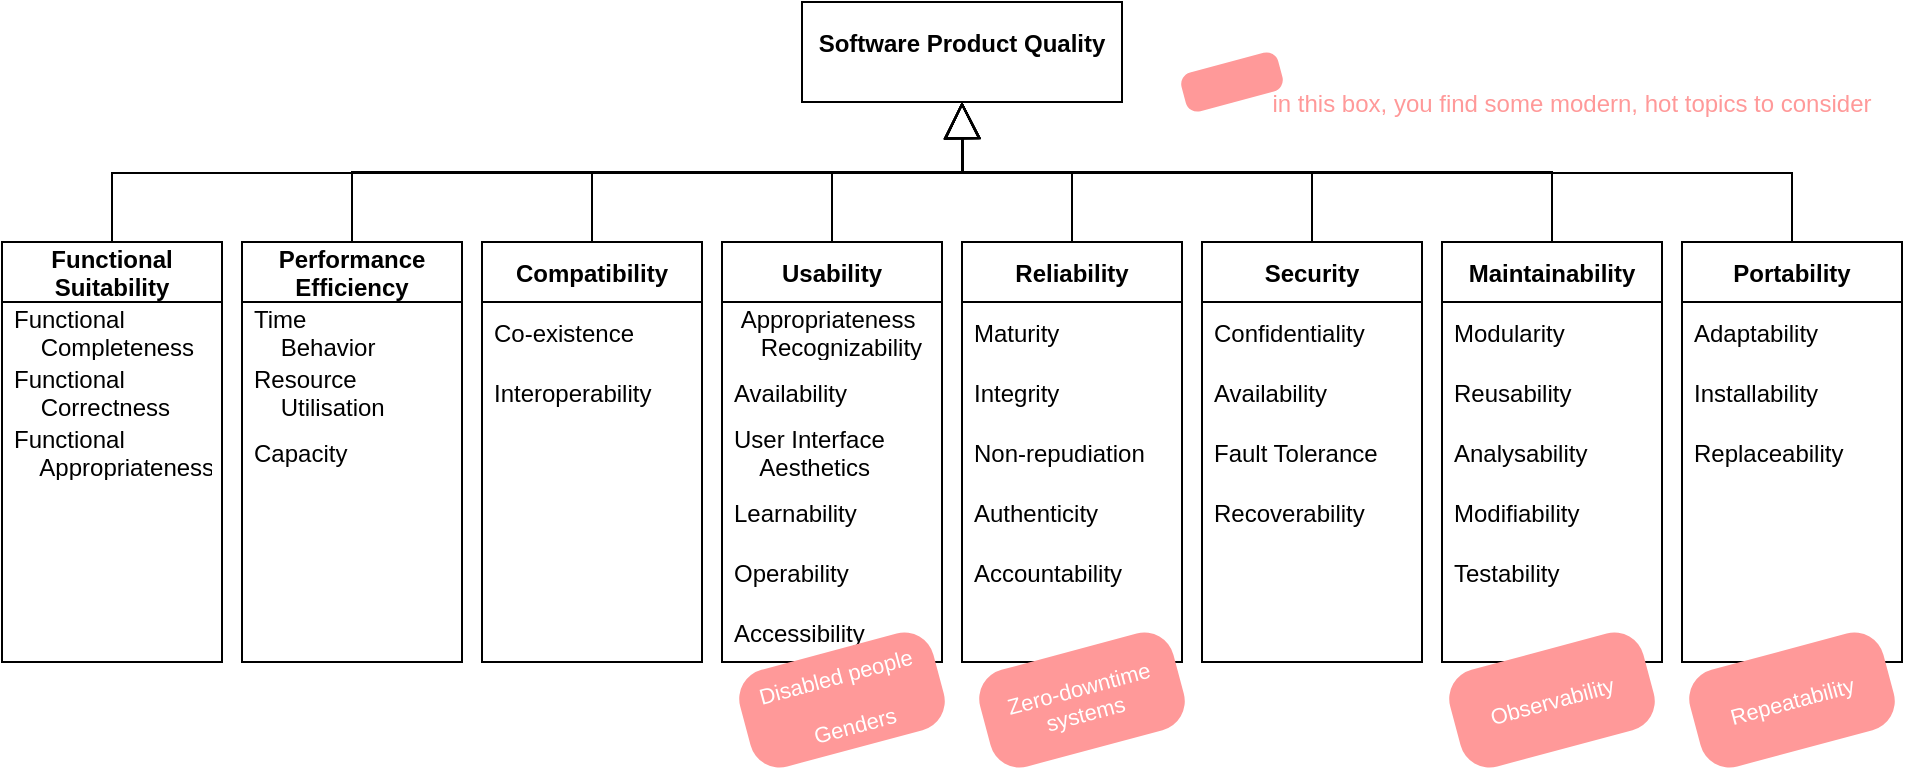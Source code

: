 <mxfile>
    <diagram id="czvxAb2iKpPtE8EkLGl7" name="Seite-1">
        <mxGraphModel dx="729" dy="559" grid="1" gridSize="10" guides="1" tooltips="1" connect="1" arrows="1" fold="1" page="1" pageScale="1" pageWidth="1169" pageHeight="827" math="0" shadow="0">
            <root>
                <mxCell id="0"/>
                <mxCell id="1" parent="0"/>
                <mxCell id="L7OUzsxzNEVT8pOXIUQ5-13" value="&#10;Software Product Quality" style="verticalAlign=top;align=center;overflow=fill;fontSize=12;fontFamily=Helvetica;fontStyle=1" parent="1" vertex="1">
                    <mxGeometry x="440" y="40" width="160" height="50" as="geometry"/>
                </mxCell>
                <mxCell id="9X4l0IQlaEuJvsT15UHs-3" value="&#10;Functional&#10;Suitability&#10; " style="swimlane;fontStyle=1;childLayout=stackLayout;horizontal=1;startSize=30;horizontalStack=0;resizeParent=1;resizeParentMax=0;resizeLast=0;collapsible=1;marginBottom=0;fillColor=default;html=0;" parent="1" vertex="1">
                    <mxGeometry x="40" y="160" width="110" height="210" as="geometry">
                        <mxRectangle x="40" y="160" width="100" height="70" as="alternateBounds"/>
                    </mxGeometry>
                </mxCell>
                <mxCell id="9X4l0IQlaEuJvsT15UHs-4" value="Functional&#10;    Completeness" style="text;strokeColor=none;fillColor=none;align=left;verticalAlign=middle;spacingLeft=4;spacingRight=4;overflow=hidden;points=[[0,0.5],[1,0.5]];portConstraint=eastwest;rotatable=0;html=0;fontStyle=0" parent="9X4l0IQlaEuJvsT15UHs-3" vertex="1">
                    <mxGeometry y="30" width="110" height="30" as="geometry"/>
                </mxCell>
                <mxCell id="9X4l0IQlaEuJvsT15UHs-5" value="Functional&#10;    Correctness" style="text;strokeColor=none;fillColor=none;align=left;verticalAlign=middle;spacingLeft=4;spacingRight=4;overflow=hidden;points=[[0,0.5],[1,0.5]];portConstraint=eastwest;rotatable=0;html=0;" parent="9X4l0IQlaEuJvsT15UHs-3" vertex="1">
                    <mxGeometry y="60" width="110" height="30" as="geometry"/>
                </mxCell>
                <mxCell id="9X4l0IQlaEuJvsT15UHs-6" value="Functional&#10;    Appropriateness" style="text;strokeColor=none;fillColor=none;align=left;verticalAlign=middle;spacingLeft=4;spacingRight=4;overflow=hidden;points=[[0,0.5],[1,0.5]];portConstraint=eastwest;rotatable=0;html=0;" parent="9X4l0IQlaEuJvsT15UHs-3" vertex="1">
                    <mxGeometry y="90" width="110" height="30" as="geometry"/>
                </mxCell>
                <mxCell id="9X4l0IQlaEuJvsT15UHs-10" style="text;strokeColor=none;fillColor=none;align=left;verticalAlign=middle;spacingLeft=4;spacingRight=4;overflow=hidden;points=[[0,0.5],[1,0.5]];portConstraint=eastwest;rotatable=0;html=0;" parent="9X4l0IQlaEuJvsT15UHs-3" vertex="1">
                    <mxGeometry y="120" width="110" height="30" as="geometry"/>
                </mxCell>
                <mxCell id="9X4l0IQlaEuJvsT15UHs-9" style="text;strokeColor=none;fillColor=none;align=left;verticalAlign=middle;spacingLeft=4;spacingRight=4;overflow=hidden;points=[[0,0.5],[1,0.5]];portConstraint=eastwest;rotatable=0;html=0;" parent="9X4l0IQlaEuJvsT15UHs-3" vertex="1">
                    <mxGeometry y="150" width="110" height="30" as="geometry"/>
                </mxCell>
                <mxCell id="9X4l0IQlaEuJvsT15UHs-8" style="text;strokeColor=none;fillColor=none;align=left;verticalAlign=middle;spacingLeft=4;spacingRight=4;overflow=hidden;points=[[0,0.5],[1,0.5]];portConstraint=eastwest;rotatable=0;html=0;" parent="9X4l0IQlaEuJvsT15UHs-3" vertex="1">
                    <mxGeometry y="180" width="110" height="30" as="geometry"/>
                </mxCell>
                <mxCell id="9X4l0IQlaEuJvsT15UHs-11" value="&#10;Performance&#10;Efficiency&#10; " style="swimlane;fontStyle=1;childLayout=stackLayout;horizontal=1;startSize=30;horizontalStack=0;resizeParent=1;resizeParentMax=0;resizeLast=0;collapsible=1;marginBottom=0;fillColor=default;html=0;" parent="1" vertex="1">
                    <mxGeometry x="160" y="160" width="110" height="210" as="geometry">
                        <mxRectangle x="40" y="160" width="100" height="70" as="alternateBounds"/>
                    </mxGeometry>
                </mxCell>
                <mxCell id="9X4l0IQlaEuJvsT15UHs-12" value="Time&#10;    Behavior" style="text;strokeColor=none;fillColor=none;align=left;verticalAlign=middle;spacingLeft=4;spacingRight=4;overflow=hidden;points=[[0,0.5],[1,0.5]];portConstraint=eastwest;rotatable=0;html=0;fontStyle=0" parent="9X4l0IQlaEuJvsT15UHs-11" vertex="1">
                    <mxGeometry y="30" width="110" height="30" as="geometry"/>
                </mxCell>
                <mxCell id="9X4l0IQlaEuJvsT15UHs-13" value="Resource&#10;    Utilisation" style="text;strokeColor=none;fillColor=none;align=left;verticalAlign=middle;spacingLeft=4;spacingRight=4;overflow=hidden;points=[[0,0.5],[1,0.5]];portConstraint=eastwest;rotatable=0;html=0;" parent="9X4l0IQlaEuJvsT15UHs-11" vertex="1">
                    <mxGeometry y="60" width="110" height="30" as="geometry"/>
                </mxCell>
                <mxCell id="9X4l0IQlaEuJvsT15UHs-14" value="Capacity " style="text;strokeColor=none;fillColor=none;align=left;verticalAlign=middle;spacingLeft=4;spacingRight=4;overflow=hidden;points=[[0,0.5],[1,0.5]];portConstraint=eastwest;rotatable=0;html=0;" parent="9X4l0IQlaEuJvsT15UHs-11" vertex="1">
                    <mxGeometry y="90" width="110" height="30" as="geometry"/>
                </mxCell>
                <mxCell id="9X4l0IQlaEuJvsT15UHs-15" style="text;strokeColor=none;fillColor=none;align=left;verticalAlign=middle;spacingLeft=4;spacingRight=4;overflow=hidden;points=[[0,0.5],[1,0.5]];portConstraint=eastwest;rotatable=0;html=0;" parent="9X4l0IQlaEuJvsT15UHs-11" vertex="1">
                    <mxGeometry y="120" width="110" height="30" as="geometry"/>
                </mxCell>
                <mxCell id="9X4l0IQlaEuJvsT15UHs-16" style="text;strokeColor=none;fillColor=none;align=left;verticalAlign=middle;spacingLeft=4;spacingRight=4;overflow=hidden;points=[[0,0.5],[1,0.5]];portConstraint=eastwest;rotatable=0;html=0;" parent="9X4l0IQlaEuJvsT15UHs-11" vertex="1">
                    <mxGeometry y="150" width="110" height="30" as="geometry"/>
                </mxCell>
                <mxCell id="9X4l0IQlaEuJvsT15UHs-17" style="text;strokeColor=none;fillColor=none;align=left;verticalAlign=middle;spacingLeft=4;spacingRight=4;overflow=hidden;points=[[0,0.5],[1,0.5]];portConstraint=eastwest;rotatable=0;html=0;" parent="9X4l0IQlaEuJvsT15UHs-11" vertex="1">
                    <mxGeometry y="180" width="110" height="30" as="geometry"/>
                </mxCell>
                <mxCell id="9X4l0IQlaEuJvsT15UHs-18" value="Compatibility" style="swimlane;fontStyle=1;childLayout=stackLayout;horizontal=1;startSize=30;horizontalStack=0;resizeParent=1;resizeParentMax=0;resizeLast=0;collapsible=1;marginBottom=0;fillColor=default;html=0;" parent="1" vertex="1">
                    <mxGeometry x="280" y="160" width="110" height="210" as="geometry">
                        <mxRectangle x="40" y="160" width="100" height="70" as="alternateBounds"/>
                    </mxGeometry>
                </mxCell>
                <mxCell id="9X4l0IQlaEuJvsT15UHs-19" value="Co-existence" style="text;strokeColor=none;fillColor=none;align=left;verticalAlign=middle;spacingLeft=4;spacingRight=4;overflow=hidden;points=[[0,0.5],[1,0.5]];portConstraint=eastwest;rotatable=0;html=0;fontStyle=0" parent="9X4l0IQlaEuJvsT15UHs-18" vertex="1">
                    <mxGeometry y="30" width="110" height="30" as="geometry"/>
                </mxCell>
                <mxCell id="9X4l0IQlaEuJvsT15UHs-20" value="Interoperability" style="text;strokeColor=none;fillColor=none;align=left;verticalAlign=middle;spacingLeft=4;spacingRight=4;overflow=hidden;points=[[0,0.5],[1,0.5]];portConstraint=eastwest;rotatable=0;html=0;" parent="9X4l0IQlaEuJvsT15UHs-18" vertex="1">
                    <mxGeometry y="60" width="110" height="30" as="geometry"/>
                </mxCell>
                <mxCell id="9X4l0IQlaEuJvsT15UHs-22" style="text;strokeColor=none;fillColor=none;align=left;verticalAlign=middle;spacingLeft=4;spacingRight=4;overflow=hidden;points=[[0,0.5],[1,0.5]];portConstraint=eastwest;rotatable=0;html=0;" parent="9X4l0IQlaEuJvsT15UHs-18" vertex="1">
                    <mxGeometry y="90" width="110" height="30" as="geometry"/>
                </mxCell>
                <mxCell id="9X4l0IQlaEuJvsT15UHs-23" style="text;strokeColor=none;fillColor=none;align=left;verticalAlign=middle;spacingLeft=4;spacingRight=4;overflow=hidden;points=[[0,0.5],[1,0.5]];portConstraint=eastwest;rotatable=0;html=0;" parent="9X4l0IQlaEuJvsT15UHs-18" vertex="1">
                    <mxGeometry y="120" width="110" height="30" as="geometry"/>
                </mxCell>
                <mxCell id="9X4l0IQlaEuJvsT15UHs-24" style="text;strokeColor=none;fillColor=none;align=left;verticalAlign=middle;spacingLeft=4;spacingRight=4;overflow=hidden;points=[[0,0.5],[1,0.5]];portConstraint=eastwest;rotatable=0;html=0;" parent="9X4l0IQlaEuJvsT15UHs-18" vertex="1">
                    <mxGeometry y="150" width="110" height="30" as="geometry"/>
                </mxCell>
                <mxCell id="9X4l0IQlaEuJvsT15UHs-25" style="text;strokeColor=none;fillColor=none;align=left;verticalAlign=middle;spacingLeft=4;spacingRight=4;overflow=hidden;points=[[0,0.5],[1,0.5]];portConstraint=eastwest;rotatable=0;html=0;" parent="9X4l0IQlaEuJvsT15UHs-18" vertex="1">
                    <mxGeometry y="180" width="110" height="30" as="geometry"/>
                </mxCell>
                <mxCell id="9X4l0IQlaEuJvsT15UHs-27" value="Usability" style="swimlane;fontStyle=1;childLayout=stackLayout;horizontal=1;startSize=30;horizontalStack=0;resizeParent=1;resizeParentMax=0;resizeLast=0;collapsible=1;marginBottom=0;fillColor=default;html=0;" parent="1" vertex="1">
                    <mxGeometry x="400" y="160" width="110" height="210" as="geometry">
                        <mxRectangle x="40" y="160" width="100" height="70" as="alternateBounds"/>
                    </mxGeometry>
                </mxCell>
                <mxCell id="9X4l0IQlaEuJvsT15UHs-28" value=" Appropriateness&#10;    Recognizability" style="text;strokeColor=none;fillColor=none;align=left;verticalAlign=middle;spacingLeft=4;spacingRight=4;overflow=hidden;points=[[0,0.5],[1,0.5]];portConstraint=eastwest;rotatable=0;html=0;fontStyle=0" parent="9X4l0IQlaEuJvsT15UHs-27" vertex="1">
                    <mxGeometry y="30" width="110" height="30" as="geometry"/>
                </mxCell>
                <mxCell id="9X4l0IQlaEuJvsT15UHs-29" value="Availability" style="text;strokeColor=none;fillColor=none;align=left;verticalAlign=middle;spacingLeft=4;spacingRight=4;overflow=hidden;points=[[0,0.5],[1,0.5]];portConstraint=eastwest;rotatable=0;html=0;" parent="9X4l0IQlaEuJvsT15UHs-27" vertex="1">
                    <mxGeometry y="60" width="110" height="30" as="geometry"/>
                </mxCell>
                <mxCell id="9X4l0IQlaEuJvsT15UHs-30" value="User Interface&#10;    Aesthetics" style="text;strokeColor=none;fillColor=none;align=left;verticalAlign=middle;spacingLeft=4;spacingRight=4;overflow=hidden;points=[[0,0.5],[1,0.5]];portConstraint=eastwest;rotatable=0;html=0;" parent="9X4l0IQlaEuJvsT15UHs-27" vertex="1">
                    <mxGeometry y="90" width="110" height="30" as="geometry"/>
                </mxCell>
                <mxCell id="9X4l0IQlaEuJvsT15UHs-31" value="Learnability" style="text;strokeColor=none;fillColor=none;align=left;verticalAlign=middle;spacingLeft=4;spacingRight=4;overflow=hidden;points=[[0,0.5],[1,0.5]];portConstraint=eastwest;rotatable=0;html=0;" parent="9X4l0IQlaEuJvsT15UHs-27" vertex="1">
                    <mxGeometry y="120" width="110" height="30" as="geometry"/>
                </mxCell>
                <mxCell id="9X4l0IQlaEuJvsT15UHs-32" value="Operability" style="text;strokeColor=none;fillColor=none;align=left;verticalAlign=middle;spacingLeft=4;spacingRight=4;overflow=hidden;points=[[0,0.5],[1,0.5]];portConstraint=eastwest;rotatable=0;html=0;" parent="9X4l0IQlaEuJvsT15UHs-27" vertex="1">
                    <mxGeometry y="150" width="110" height="30" as="geometry"/>
                </mxCell>
                <mxCell id="9X4l0IQlaEuJvsT15UHs-33" value="Accessibility" style="text;strokeColor=none;fillColor=none;align=left;verticalAlign=middle;spacingLeft=4;spacingRight=4;overflow=hidden;points=[[0,0.5],[1,0.5]];portConstraint=eastwest;rotatable=0;html=0;" parent="9X4l0IQlaEuJvsT15UHs-27" vertex="1">
                    <mxGeometry y="180" width="110" height="30" as="geometry"/>
                </mxCell>
                <mxCell id="9X4l0IQlaEuJvsT15UHs-35" value="" style="rounded=1;fontSize=11;fillColor=#FF9999;strokeColor=none;fontColor=#FFFFFF;verticalAlign=top;rotation=-15;arcSize=30;" parent="1" vertex="1">
                    <mxGeometry x="630" y="70" width="50" height="20" as="geometry"/>
                </mxCell>
                <mxCell id="9X4l0IQlaEuJvsT15UHs-36" value="in this box, you find some modern, hot topics to consider" style="text;strokeColor=none;fillColor=none;align=center;verticalAlign=middle;rounded=0;fontColor=#FF9999;" parent="1" vertex="1">
                    <mxGeometry x="660" y="75" width="330" height="30" as="geometry"/>
                </mxCell>
                <mxCell id="9X4l0IQlaEuJvsT15UHs-37" value="Reliability" style="swimlane;fontStyle=1;childLayout=stackLayout;horizontal=1;startSize=30;horizontalStack=0;resizeParent=1;resizeParentMax=0;resizeLast=0;collapsible=1;marginBottom=0;fillColor=default;html=0;" parent="1" vertex="1">
                    <mxGeometry x="520" y="160" width="110" height="210" as="geometry">
                        <mxRectangle x="40" y="160" width="100" height="70" as="alternateBounds"/>
                    </mxGeometry>
                </mxCell>
                <mxCell id="9X4l0IQlaEuJvsT15UHs-38" value="Maturity" style="text;strokeColor=none;fillColor=none;align=left;verticalAlign=middle;spacingLeft=4;spacingRight=4;overflow=hidden;points=[[0,0.5],[1,0.5]];portConstraint=eastwest;rotatable=0;html=0;fontStyle=0" parent="9X4l0IQlaEuJvsT15UHs-37" vertex="1">
                    <mxGeometry y="30" width="110" height="30" as="geometry"/>
                </mxCell>
                <mxCell id="9X4l0IQlaEuJvsT15UHs-39" value="Integrity" style="text;strokeColor=none;fillColor=none;align=left;verticalAlign=middle;spacingLeft=4;spacingRight=4;overflow=hidden;points=[[0,0.5],[1,0.5]];portConstraint=eastwest;rotatable=0;html=0;" parent="9X4l0IQlaEuJvsT15UHs-37" vertex="1">
                    <mxGeometry y="60" width="110" height="30" as="geometry"/>
                </mxCell>
                <mxCell id="9X4l0IQlaEuJvsT15UHs-40" value="Non-repudiation" style="text;strokeColor=none;fillColor=none;align=left;verticalAlign=middle;spacingLeft=4;spacingRight=4;overflow=hidden;points=[[0,0.5],[1,0.5]];portConstraint=eastwest;rotatable=0;html=0;" parent="9X4l0IQlaEuJvsT15UHs-37" vertex="1">
                    <mxGeometry y="90" width="110" height="30" as="geometry"/>
                </mxCell>
                <mxCell id="9X4l0IQlaEuJvsT15UHs-41" value="Authenticity" style="text;strokeColor=none;fillColor=none;align=left;verticalAlign=middle;spacingLeft=4;spacingRight=4;overflow=hidden;points=[[0,0.5],[1,0.5]];portConstraint=eastwest;rotatable=0;html=0;" parent="9X4l0IQlaEuJvsT15UHs-37" vertex="1">
                    <mxGeometry y="120" width="110" height="30" as="geometry"/>
                </mxCell>
                <mxCell id="9X4l0IQlaEuJvsT15UHs-45" value="Accountability" style="text;strokeColor=none;fillColor=none;align=left;verticalAlign=middle;spacingLeft=4;spacingRight=4;overflow=hidden;points=[[0,0.5],[1,0.5]];portConstraint=eastwest;rotatable=0;html=0;" parent="9X4l0IQlaEuJvsT15UHs-37" vertex="1">
                    <mxGeometry y="150" width="110" height="30" as="geometry"/>
                </mxCell>
                <mxCell id="9X4l0IQlaEuJvsT15UHs-44" style="text;strokeColor=none;fillColor=none;align=left;verticalAlign=middle;spacingLeft=4;spacingRight=4;overflow=hidden;points=[[0,0.5],[1,0.5]];portConstraint=eastwest;rotatable=0;html=0;" parent="9X4l0IQlaEuJvsT15UHs-37" vertex="1">
                    <mxGeometry y="180" width="110" height="30" as="geometry"/>
                </mxCell>
                <mxCell id="9X4l0IQlaEuJvsT15UHs-46" value="Security" style="swimlane;fontStyle=1;childLayout=stackLayout;horizontal=1;startSize=30;horizontalStack=0;resizeParent=1;resizeParentMax=0;resizeLast=0;collapsible=1;marginBottom=0;fillColor=default;html=0;" parent="1" vertex="1">
                    <mxGeometry x="640" y="160" width="110" height="210" as="geometry">
                        <mxRectangle x="40" y="160" width="100" height="70" as="alternateBounds"/>
                    </mxGeometry>
                </mxCell>
                <mxCell id="9X4l0IQlaEuJvsT15UHs-47" value="Confidentiality" style="text;strokeColor=none;fillColor=none;align=left;verticalAlign=middle;spacingLeft=4;spacingRight=4;overflow=hidden;points=[[0,0.5],[1,0.5]];portConstraint=eastwest;rotatable=0;html=0;fontStyle=0" parent="9X4l0IQlaEuJvsT15UHs-46" vertex="1">
                    <mxGeometry y="30" width="110" height="30" as="geometry"/>
                </mxCell>
                <mxCell id="9X4l0IQlaEuJvsT15UHs-48" value="Availability" style="text;strokeColor=none;fillColor=none;align=left;verticalAlign=middle;spacingLeft=4;spacingRight=4;overflow=hidden;points=[[0,0.5],[1,0.5]];portConstraint=eastwest;rotatable=0;html=0;" parent="9X4l0IQlaEuJvsT15UHs-46" vertex="1">
                    <mxGeometry y="60" width="110" height="30" as="geometry"/>
                </mxCell>
                <mxCell id="9X4l0IQlaEuJvsT15UHs-49" value="Fault Tolerance" style="text;strokeColor=none;fillColor=none;align=left;verticalAlign=middle;spacingLeft=4;spacingRight=4;overflow=hidden;points=[[0,0.5],[1,0.5]];portConstraint=eastwest;rotatable=0;html=0;" parent="9X4l0IQlaEuJvsT15UHs-46" vertex="1">
                    <mxGeometry y="90" width="110" height="30" as="geometry"/>
                </mxCell>
                <mxCell id="9X4l0IQlaEuJvsT15UHs-50" value="Recoverability" style="text;strokeColor=none;fillColor=none;align=left;verticalAlign=middle;spacingLeft=4;spacingRight=4;overflow=hidden;points=[[0,0.5],[1,0.5]];portConstraint=eastwest;rotatable=0;html=0;" parent="9X4l0IQlaEuJvsT15UHs-46" vertex="1">
                    <mxGeometry y="120" width="110" height="30" as="geometry"/>
                </mxCell>
                <mxCell id="9X4l0IQlaEuJvsT15UHs-51" style="text;strokeColor=none;fillColor=none;align=left;verticalAlign=middle;spacingLeft=4;spacingRight=4;overflow=hidden;points=[[0,0.5],[1,0.5]];portConstraint=eastwest;rotatable=0;html=0;" parent="9X4l0IQlaEuJvsT15UHs-46" vertex="1">
                    <mxGeometry y="150" width="110" height="30" as="geometry"/>
                </mxCell>
                <mxCell id="9X4l0IQlaEuJvsT15UHs-52" style="text;strokeColor=none;fillColor=none;align=left;verticalAlign=middle;spacingLeft=4;spacingRight=4;overflow=hidden;points=[[0,0.5],[1,0.5]];portConstraint=eastwest;rotatable=0;html=0;" parent="9X4l0IQlaEuJvsT15UHs-46" vertex="1">
                    <mxGeometry y="180" width="110" height="30" as="geometry"/>
                </mxCell>
                <mxCell id="gGhPqQ-JlkbUOsqNvGfJ-29" value="Disabled people&#10;&#10;  Genders" style="rounded=1;fontSize=11;fillColor=#FF9999;strokeColor=none;fontColor=#FFFFFF;verticalAlign=top;rotation=-15;arcSize=30;align=center;" parent="1" vertex="1">
                    <mxGeometry x="410" y="364" width="100" height="50" as="geometry"/>
                </mxCell>
                <mxCell id="gGhPqQ-JlkbUOsqNvGfJ-30" value="Zero-downtime&#10;systems" style="rounded=1;fontSize=11;fillColor=#FF9999;strokeColor=none;fontColor=#FFFFFF;verticalAlign=middle;rotation=-15;arcSize=30;align=center;" parent="1" vertex="1">
                    <mxGeometry x="530" y="364" width="100" height="50" as="geometry"/>
                </mxCell>
                <mxCell id="9X4l0IQlaEuJvsT15UHs-53" value="Maintainability" style="swimlane;fontStyle=1;childLayout=stackLayout;horizontal=1;startSize=30;horizontalStack=0;resizeParent=1;resizeParentMax=0;resizeLast=0;collapsible=1;marginBottom=0;fillColor=default;html=0;" parent="1" vertex="1">
                    <mxGeometry x="760" y="160" width="110" height="210" as="geometry">
                        <mxRectangle x="40" y="160" width="100" height="70" as="alternateBounds"/>
                    </mxGeometry>
                </mxCell>
                <mxCell id="9X4l0IQlaEuJvsT15UHs-54" value="Modularity" style="text;strokeColor=none;fillColor=none;align=left;verticalAlign=middle;spacingLeft=4;spacingRight=4;overflow=hidden;points=[[0,0.5],[1,0.5]];portConstraint=eastwest;rotatable=0;html=0;fontStyle=0" parent="9X4l0IQlaEuJvsT15UHs-53" vertex="1">
                    <mxGeometry y="30" width="110" height="30" as="geometry"/>
                </mxCell>
                <mxCell id="9X4l0IQlaEuJvsT15UHs-55" value="Reusability" style="text;strokeColor=none;fillColor=none;align=left;verticalAlign=middle;spacingLeft=4;spacingRight=4;overflow=hidden;points=[[0,0.5],[1,0.5]];portConstraint=eastwest;rotatable=0;html=0;" parent="9X4l0IQlaEuJvsT15UHs-53" vertex="1">
                    <mxGeometry y="60" width="110" height="30" as="geometry"/>
                </mxCell>
                <mxCell id="9X4l0IQlaEuJvsT15UHs-56" value="Analysability" style="text;strokeColor=none;fillColor=none;align=left;verticalAlign=middle;spacingLeft=4;spacingRight=4;overflow=hidden;points=[[0,0.5],[1,0.5]];portConstraint=eastwest;rotatable=0;html=0;" parent="9X4l0IQlaEuJvsT15UHs-53" vertex="1">
                    <mxGeometry y="90" width="110" height="30" as="geometry"/>
                </mxCell>
                <mxCell id="9X4l0IQlaEuJvsT15UHs-57" value="Modifiability" style="text;strokeColor=none;fillColor=none;align=left;verticalAlign=middle;spacingLeft=4;spacingRight=4;overflow=hidden;points=[[0,0.5],[1,0.5]];portConstraint=eastwest;rotatable=0;html=0;" parent="9X4l0IQlaEuJvsT15UHs-53" vertex="1">
                    <mxGeometry y="120" width="110" height="30" as="geometry"/>
                </mxCell>
                <mxCell id="9X4l0IQlaEuJvsT15UHs-58" value="Testability" style="text;strokeColor=none;fillColor=none;align=left;verticalAlign=middle;spacingLeft=4;spacingRight=4;overflow=hidden;points=[[0,0.5],[1,0.5]];portConstraint=eastwest;rotatable=0;html=0;" parent="9X4l0IQlaEuJvsT15UHs-53" vertex="1">
                    <mxGeometry y="150" width="110" height="30" as="geometry"/>
                </mxCell>
                <mxCell id="9X4l0IQlaEuJvsT15UHs-59" style="text;strokeColor=none;fillColor=none;align=left;verticalAlign=middle;spacingLeft=4;spacingRight=4;overflow=hidden;points=[[0,0.5],[1,0.5]];portConstraint=eastwest;rotatable=0;html=0;" parent="9X4l0IQlaEuJvsT15UHs-53" vertex="1">
                    <mxGeometry y="180" width="110" height="30" as="geometry"/>
                </mxCell>
                <mxCell id="gGhPqQ-JlkbUOsqNvGfJ-31" value="Observability" style="rounded=1;fontSize=11;fillColor=#FF9999;strokeColor=none;fontColor=#FFFFFF;verticalAlign=middle;rotation=-15;arcSize=30;" parent="1" vertex="1">
                    <mxGeometry x="765" y="364" width="100" height="50" as="geometry"/>
                </mxCell>
                <mxCell id="9X4l0IQlaEuJvsT15UHs-60" value="Portability" style="swimlane;fontStyle=1;childLayout=stackLayout;horizontal=1;startSize=30;horizontalStack=0;resizeParent=1;resizeParentMax=0;resizeLast=0;collapsible=1;marginBottom=0;fillColor=default;html=0;" parent="1" vertex="1">
                    <mxGeometry x="880" y="160" width="110" height="210" as="geometry">
                        <mxRectangle x="40" y="160" width="100" height="70" as="alternateBounds"/>
                    </mxGeometry>
                </mxCell>
                <mxCell id="9X4l0IQlaEuJvsT15UHs-61" value="Adaptability" style="text;strokeColor=none;fillColor=none;align=left;verticalAlign=middle;spacingLeft=4;spacingRight=4;overflow=hidden;points=[[0,0.5],[1,0.5]];portConstraint=eastwest;rotatable=0;html=0;fontStyle=0" parent="9X4l0IQlaEuJvsT15UHs-60" vertex="1">
                    <mxGeometry y="30" width="110" height="30" as="geometry"/>
                </mxCell>
                <mxCell id="9X4l0IQlaEuJvsT15UHs-62" value="Installability" style="text;strokeColor=none;fillColor=none;align=left;verticalAlign=middle;spacingLeft=4;spacingRight=4;overflow=hidden;points=[[0,0.5],[1,0.5]];portConstraint=eastwest;rotatable=0;html=0;" parent="9X4l0IQlaEuJvsT15UHs-60" vertex="1">
                    <mxGeometry y="60" width="110" height="30" as="geometry"/>
                </mxCell>
                <mxCell id="9X4l0IQlaEuJvsT15UHs-63" value="Replaceability" style="text;strokeColor=none;fillColor=none;align=left;verticalAlign=middle;spacingLeft=4;spacingRight=4;overflow=hidden;points=[[0,0.5],[1,0.5]];portConstraint=eastwest;rotatable=0;html=0;" parent="9X4l0IQlaEuJvsT15UHs-60" vertex="1">
                    <mxGeometry y="90" width="110" height="30" as="geometry"/>
                </mxCell>
                <mxCell id="9X4l0IQlaEuJvsT15UHs-66" style="text;strokeColor=none;fillColor=none;align=left;verticalAlign=middle;spacingLeft=4;spacingRight=4;overflow=hidden;points=[[0,0.5],[1,0.5]];portConstraint=eastwest;rotatable=0;html=0;" parent="9X4l0IQlaEuJvsT15UHs-60" vertex="1">
                    <mxGeometry y="120" width="110" height="30" as="geometry"/>
                </mxCell>
                <mxCell id="9X4l0IQlaEuJvsT15UHs-67" style="text;strokeColor=none;fillColor=none;align=left;verticalAlign=middle;spacingLeft=4;spacingRight=4;overflow=hidden;points=[[0,0.5],[1,0.5]];portConstraint=eastwest;rotatable=0;html=0;" parent="9X4l0IQlaEuJvsT15UHs-60" vertex="1">
                    <mxGeometry y="150" width="110" height="30" as="geometry"/>
                </mxCell>
                <mxCell id="9X4l0IQlaEuJvsT15UHs-68" style="text;strokeColor=none;fillColor=none;align=left;verticalAlign=middle;spacingLeft=4;spacingRight=4;overflow=hidden;points=[[0,0.5],[1,0.5]];portConstraint=eastwest;rotatable=0;html=0;" parent="9X4l0IQlaEuJvsT15UHs-60" vertex="1">
                    <mxGeometry y="180" width="110" height="30" as="geometry"/>
                </mxCell>
                <mxCell id="9X4l0IQlaEuJvsT15UHs-69" value="" style="endArrow=block;endSize=16;endFill=0;html=1;rounded=0;fontColor=#FF9999;exitX=0.5;exitY=0;exitDx=0;exitDy=0;entryX=0.5;entryY=1;entryDx=0;entryDy=0;edgeStyle=orthogonalEdgeStyle;" parent="1" source="9X4l0IQlaEuJvsT15UHs-37" target="L7OUzsxzNEVT8pOXIUQ5-13" edge="1">
                    <mxGeometry width="160" relative="1" as="geometry">
                        <mxPoint x="540" y="340" as="sourcePoint"/>
                        <mxPoint x="700" y="340" as="targetPoint"/>
                    </mxGeometry>
                </mxCell>
                <mxCell id="9X4l0IQlaEuJvsT15UHs-70" value="" style="endArrow=block;endSize=16;endFill=0;html=1;rounded=0;fontColor=#FF9999;exitX=0.5;exitY=0;exitDx=0;exitDy=0;edgeStyle=orthogonalEdgeStyle;" parent="1" source="9X4l0IQlaEuJvsT15UHs-3" edge="1">
                    <mxGeometry width="160" relative="1" as="geometry">
                        <mxPoint x="170" y="130" as="sourcePoint"/>
                        <mxPoint x="520" y="90" as="targetPoint"/>
                    </mxGeometry>
                </mxCell>
                <mxCell id="9X4l0IQlaEuJvsT15UHs-71" value="" style="endArrow=block;endSize=16;endFill=0;html=1;rounded=0;fontColor=#FF9999;exitX=0.5;exitY=0;exitDx=0;exitDy=0;entryX=0.5;entryY=1;entryDx=0;entryDy=0;edgeStyle=orthogonalEdgeStyle;" parent="1" source="9X4l0IQlaEuJvsT15UHs-11" target="L7OUzsxzNEVT8pOXIUQ5-13" edge="1">
                    <mxGeometry width="160" relative="1" as="geometry">
                        <mxPoint x="595" y="180" as="sourcePoint"/>
                        <mxPoint x="540" y="110" as="targetPoint"/>
                    </mxGeometry>
                </mxCell>
                <mxCell id="9X4l0IQlaEuJvsT15UHs-72" value="" style="endArrow=block;endSize=16;endFill=0;html=1;rounded=0;fontColor=#FF9999;exitX=0.5;exitY=0;exitDx=0;exitDy=0;edgeStyle=orthogonalEdgeStyle;" parent="1" source="9X4l0IQlaEuJvsT15UHs-18" edge="1">
                    <mxGeometry width="160" relative="1" as="geometry">
                        <mxPoint x="605" y="190" as="sourcePoint"/>
                        <mxPoint x="520" y="90" as="targetPoint"/>
                    </mxGeometry>
                </mxCell>
                <mxCell id="9X4l0IQlaEuJvsT15UHs-73" value="" style="endArrow=block;endSize=16;endFill=0;html=1;rounded=0;fontColor=#FF9999;exitX=0.5;exitY=0;exitDx=0;exitDy=0;edgeStyle=orthogonalEdgeStyle;" parent="1" source="9X4l0IQlaEuJvsT15UHs-27" edge="1">
                    <mxGeometry width="160" relative="1" as="geometry">
                        <mxPoint x="615" y="200" as="sourcePoint"/>
                        <mxPoint x="520" y="90" as="targetPoint"/>
                    </mxGeometry>
                </mxCell>
                <mxCell id="9X4l0IQlaEuJvsT15UHs-74" value="" style="endArrow=block;endSize=16;endFill=0;html=1;rounded=0;fontColor=#FF9999;exitX=0.5;exitY=0;exitDx=0;exitDy=0;edgeStyle=orthogonalEdgeStyle;" parent="1" source="9X4l0IQlaEuJvsT15UHs-46" edge="1">
                    <mxGeometry width="160" relative="1" as="geometry">
                        <mxPoint x="625" y="210" as="sourcePoint"/>
                        <mxPoint x="520" y="90" as="targetPoint"/>
                    </mxGeometry>
                </mxCell>
                <mxCell id="9X4l0IQlaEuJvsT15UHs-75" value="" style="endArrow=block;endSize=16;endFill=0;html=1;rounded=0;fontColor=#FF9999;exitX=0.5;exitY=0;exitDx=0;exitDy=0;entryX=0.5;entryY=1;entryDx=0;entryDy=0;edgeStyle=orthogonalEdgeStyle;" parent="1" source="9X4l0IQlaEuJvsT15UHs-53" target="L7OUzsxzNEVT8pOXIUQ5-13" edge="1">
                    <mxGeometry width="160" relative="1" as="geometry">
                        <mxPoint x="635" y="220" as="sourcePoint"/>
                        <mxPoint x="580" y="150" as="targetPoint"/>
                    </mxGeometry>
                </mxCell>
                <mxCell id="9X4l0IQlaEuJvsT15UHs-76" value="" style="endArrow=block;endSize=16;endFill=0;html=1;rounded=0;fontColor=#FF9999;exitX=0.5;exitY=0;exitDx=0;exitDy=0;edgeStyle=orthogonalEdgeStyle;" parent="1" source="9X4l0IQlaEuJvsT15UHs-60" edge="1">
                    <mxGeometry width="160" relative="1" as="geometry">
                        <mxPoint x="940" y="160" as="sourcePoint"/>
                        <mxPoint x="520" y="90" as="targetPoint"/>
                    </mxGeometry>
                </mxCell>
                <mxCell id="gGhPqQ-JlkbUOsqNvGfJ-32" value="Repeatability" style="rounded=1;fontSize=11;fillColor=#FF9999;strokeColor=none;fontColor=#FFFFFF;verticalAlign=middle;rotation=-15;arcSize=30;" parent="1" vertex="1">
                    <mxGeometry x="885" y="364" width="100" height="50" as="geometry"/>
                </mxCell>
            </root>
        </mxGraphModel>
    </diagram>
</mxfile>